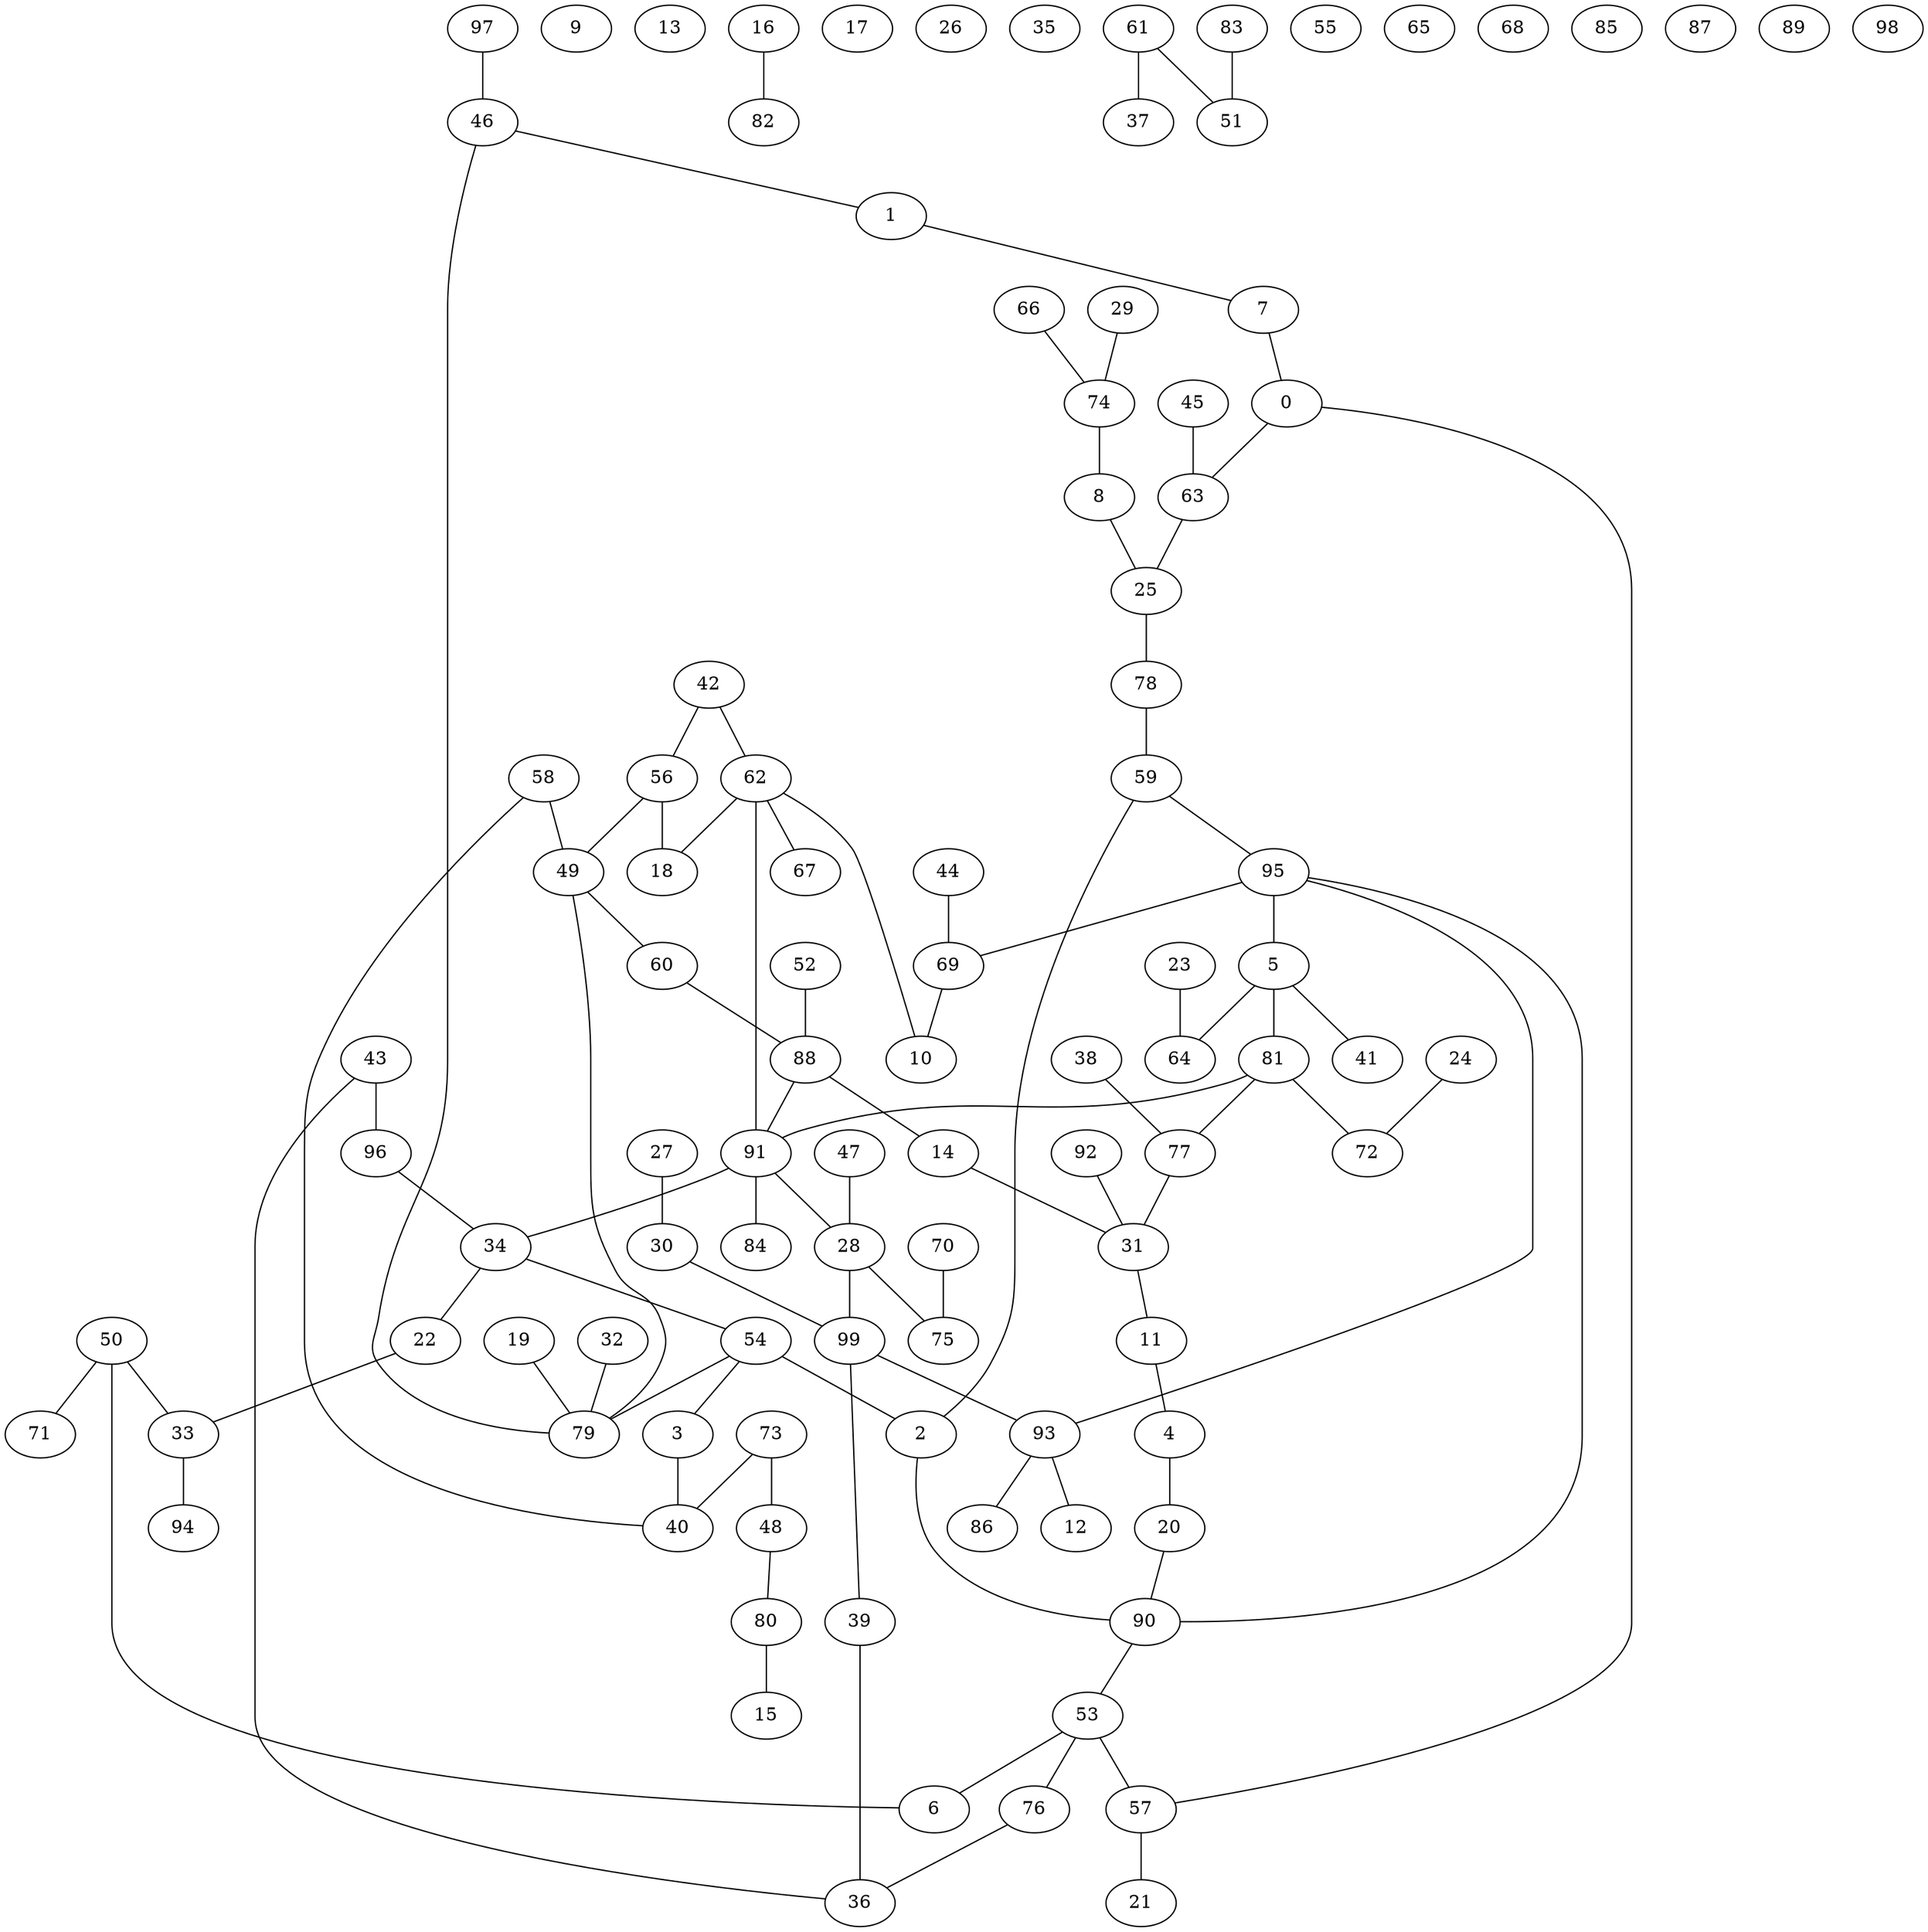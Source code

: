 graph {
	0 [label=0]
	1 [label=1]
	2 [label=2]
	3 [label=3]
	4 [label=4]
	5 [label=5]
	6 [label=6]
	7 [label=7]
	8 [label=8]
	9 [label=9]
	10 [label=10]
	11 [label=11]
	12 [label=12]
	13 [label=13]
	14 [label=14]
	15 [label=15]
	16 [label=16]
	17 [label=17]
	18 [label=18]
	19 [label=19]
	20 [label=20]
	21 [label=21]
	22 [label=22]
	23 [label=23]
	24 [label=24]
	25 [label=25]
	26 [label=26]
	27 [label=27]
	28 [label=28]
	29 [label=29]
	30 [label=30]
	31 [label=31]
	32 [label=32]
	33 [label=33]
	34 [label=34]
	35 [label=35]
	36 [label=36]
	37 [label=37]
	38 [label=38]
	39 [label=39]
	40 [label=40]
	41 [label=41]
	42 [label=42]
	43 [label=43]
	44 [label=44]
	45 [label=45]
	46 [label=46]
	47 [label=47]
	48 [label=48]
	49 [label=49]
	50 [label=50]
	51 [label=51]
	52 [label=52]
	53 [label=53]
	54 [label=54]
	55 [label=55]
	56 [label=56]
	57 [label=57]
	58 [label=58]
	59 [label=59]
	60 [label=60]
	61 [label=61]
	62 [label=62]
	63 [label=63]
	64 [label=64]
	65 [label=65]
	66 [label=66]
	67 [label=67]
	68 [label=68]
	69 [label=69]
	70 [label=70]
	71 [label=71]
	72 [label=72]
	73 [label=73]
	74 [label=74]
	75 [label=75]
	76 [label=76]
	77 [label=77]
	78 [label=78]
	79 [label=79]
	80 [label=80]
	81 [label=81]
	82 [label=82]
	83 [label=83]
	84 [label=84]
	85 [label=85]
	86 [label=86]
	87 [label=87]
	88 [label=88]
	89 [label=89]
	90 [label=90]
	91 [label=91]
	92 [label=92]
	93 [label=93]
	94 [label=94]
	95 [label=95]
	96 [label=96]
	97 [label=97]
	98 [label=98]
	99 [label=99]
	69 -- 10
	32 -- 79
	0 -- 63
	2 -- 90
	34 -- 54
	70 -- 75
	59 -- 95
	29 -- 74
	2 -- 59
	27 -- 30
	74 -- 8
	4 -- 20
	24 -- 72
	76 -- 36
	95 -- 93
	99 -- 93
	34 -- 22
	60 -- 88
	52 -- 88
	77 -- 31
	96 -- 34
	97 -- 46
	62 -- 67
	45 -- 63
	58 -- 49
	28 -- 75
	28 -- 99
	93 -- 12
	92 -- 31
	91 -- 84
	8 -- 25
	81 -- 72
	62 -- 91
	33 -- 94
	66 -- 74
	81 -- 77
	11 -- 4
	57 -- 21
	19 -- 79
	93 -- 86
	46 -- 1
	88 -- 14
	1 -- 7
	90 -- 53
	73 -- 40
	83 -- 51
	63 -- 25
	22 -- 33
	30 -- 99
	61 -- 37
	56 -- 49
	95 -- 69
	80 -- 15
	39 -- 36
	54 -- 79
	20 -- 90
	49 -- 79
	56 -- 18
	62 -- 18
	50 -- 71
	43 -- 36
	14 -- 31
	46 -- 79
	78 -- 59
	38 -- 77
	3 -- 40
	81 -- 91
	88 -- 91
	42 -- 62
	73 -- 48
	99 -- 39
	54 -- 2
	50 -- 6
	47 -- 28
	91 -- 28
	53 -- 57
	44 -- 69
	42 -- 56
	58 -- 40
	48 -- 80
	53 -- 76
	5 -- 64
	50 -- 33
	5 -- 41
	25 -- 78
	90 -- 95
	31 -- 11
	61 -- 51
	7 -- 0
	62 -- 10
	53 -- 6
	54 -- 3
	49 -- 60
	57 -- 0
	91 -- 34
	16 -- 82
	43 -- 96
	95 -- 5
	5 -- 81
	23 -- 64
}
